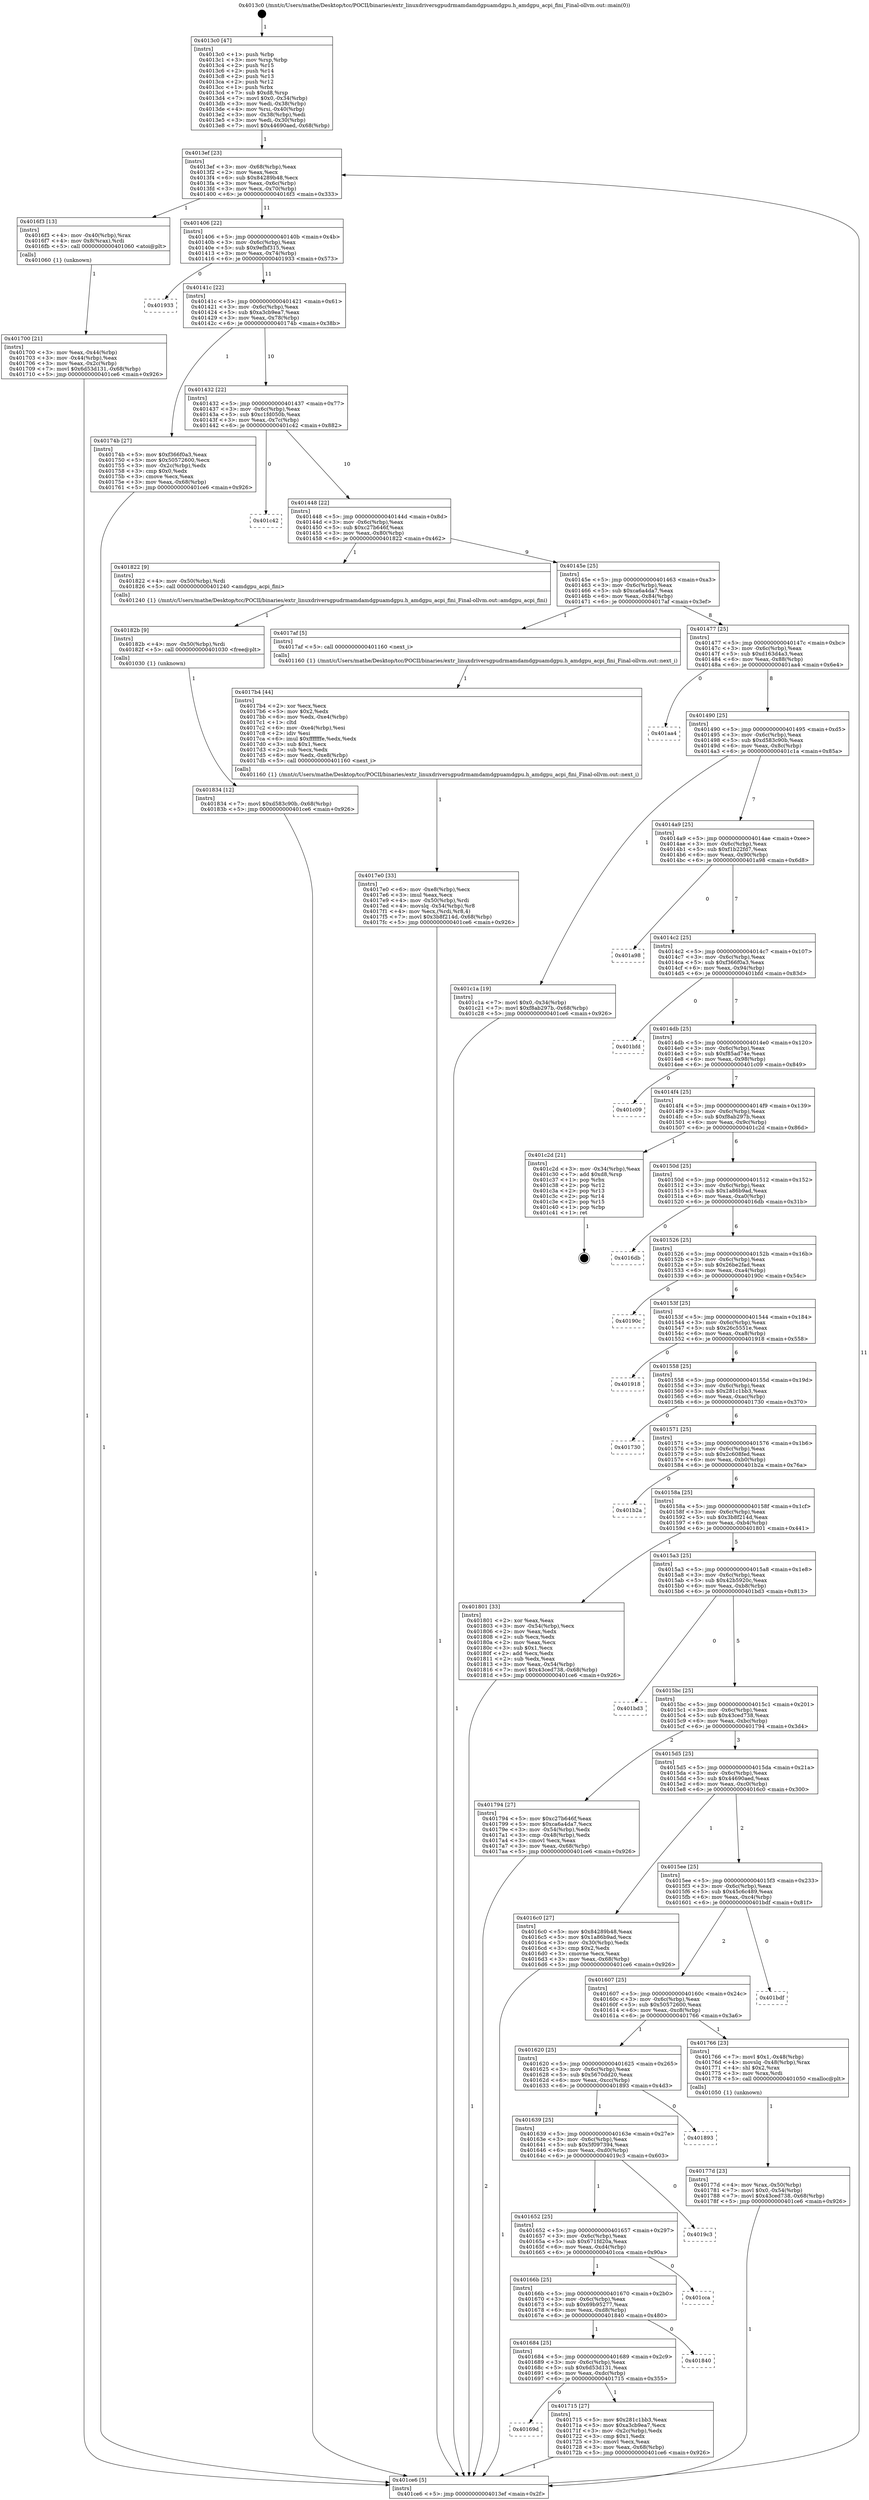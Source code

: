 digraph "0x4013c0" {
  label = "0x4013c0 (/mnt/c/Users/mathe/Desktop/tcc/POCII/binaries/extr_linuxdriversgpudrmamdamdgpuamdgpu.h_amdgpu_acpi_fini_Final-ollvm.out::main(0))"
  labelloc = "t"
  node[shape=record]

  Entry [label="",width=0.3,height=0.3,shape=circle,fillcolor=black,style=filled]
  "0x4013ef" [label="{
     0x4013ef [23]\l
     | [instrs]\l
     &nbsp;&nbsp;0x4013ef \<+3\>: mov -0x68(%rbp),%eax\l
     &nbsp;&nbsp;0x4013f2 \<+2\>: mov %eax,%ecx\l
     &nbsp;&nbsp;0x4013f4 \<+6\>: sub $0x84289b48,%ecx\l
     &nbsp;&nbsp;0x4013fa \<+3\>: mov %eax,-0x6c(%rbp)\l
     &nbsp;&nbsp;0x4013fd \<+3\>: mov %ecx,-0x70(%rbp)\l
     &nbsp;&nbsp;0x401400 \<+6\>: je 00000000004016f3 \<main+0x333\>\l
  }"]
  "0x4016f3" [label="{
     0x4016f3 [13]\l
     | [instrs]\l
     &nbsp;&nbsp;0x4016f3 \<+4\>: mov -0x40(%rbp),%rax\l
     &nbsp;&nbsp;0x4016f7 \<+4\>: mov 0x8(%rax),%rdi\l
     &nbsp;&nbsp;0x4016fb \<+5\>: call 0000000000401060 \<atoi@plt\>\l
     | [calls]\l
     &nbsp;&nbsp;0x401060 \{1\} (unknown)\l
  }"]
  "0x401406" [label="{
     0x401406 [22]\l
     | [instrs]\l
     &nbsp;&nbsp;0x401406 \<+5\>: jmp 000000000040140b \<main+0x4b\>\l
     &nbsp;&nbsp;0x40140b \<+3\>: mov -0x6c(%rbp),%eax\l
     &nbsp;&nbsp;0x40140e \<+5\>: sub $0x9efbf315,%eax\l
     &nbsp;&nbsp;0x401413 \<+3\>: mov %eax,-0x74(%rbp)\l
     &nbsp;&nbsp;0x401416 \<+6\>: je 0000000000401933 \<main+0x573\>\l
  }"]
  Exit [label="",width=0.3,height=0.3,shape=circle,fillcolor=black,style=filled,peripheries=2]
  "0x401933" [label="{
     0x401933\l
  }", style=dashed]
  "0x40141c" [label="{
     0x40141c [22]\l
     | [instrs]\l
     &nbsp;&nbsp;0x40141c \<+5\>: jmp 0000000000401421 \<main+0x61\>\l
     &nbsp;&nbsp;0x401421 \<+3\>: mov -0x6c(%rbp),%eax\l
     &nbsp;&nbsp;0x401424 \<+5\>: sub $0xa3cb9ea7,%eax\l
     &nbsp;&nbsp;0x401429 \<+3\>: mov %eax,-0x78(%rbp)\l
     &nbsp;&nbsp;0x40142c \<+6\>: je 000000000040174b \<main+0x38b\>\l
  }"]
  "0x401834" [label="{
     0x401834 [12]\l
     | [instrs]\l
     &nbsp;&nbsp;0x401834 \<+7\>: movl $0xd583c90b,-0x68(%rbp)\l
     &nbsp;&nbsp;0x40183b \<+5\>: jmp 0000000000401ce6 \<main+0x926\>\l
  }"]
  "0x40174b" [label="{
     0x40174b [27]\l
     | [instrs]\l
     &nbsp;&nbsp;0x40174b \<+5\>: mov $0xf366f0a3,%eax\l
     &nbsp;&nbsp;0x401750 \<+5\>: mov $0x50572600,%ecx\l
     &nbsp;&nbsp;0x401755 \<+3\>: mov -0x2c(%rbp),%edx\l
     &nbsp;&nbsp;0x401758 \<+3\>: cmp $0x0,%edx\l
     &nbsp;&nbsp;0x40175b \<+3\>: cmove %ecx,%eax\l
     &nbsp;&nbsp;0x40175e \<+3\>: mov %eax,-0x68(%rbp)\l
     &nbsp;&nbsp;0x401761 \<+5\>: jmp 0000000000401ce6 \<main+0x926\>\l
  }"]
  "0x401432" [label="{
     0x401432 [22]\l
     | [instrs]\l
     &nbsp;&nbsp;0x401432 \<+5\>: jmp 0000000000401437 \<main+0x77\>\l
     &nbsp;&nbsp;0x401437 \<+3\>: mov -0x6c(%rbp),%eax\l
     &nbsp;&nbsp;0x40143a \<+5\>: sub $0xc1fd050b,%eax\l
     &nbsp;&nbsp;0x40143f \<+3\>: mov %eax,-0x7c(%rbp)\l
     &nbsp;&nbsp;0x401442 \<+6\>: je 0000000000401c42 \<main+0x882\>\l
  }"]
  "0x40182b" [label="{
     0x40182b [9]\l
     | [instrs]\l
     &nbsp;&nbsp;0x40182b \<+4\>: mov -0x50(%rbp),%rdi\l
     &nbsp;&nbsp;0x40182f \<+5\>: call 0000000000401030 \<free@plt\>\l
     | [calls]\l
     &nbsp;&nbsp;0x401030 \{1\} (unknown)\l
  }"]
  "0x401c42" [label="{
     0x401c42\l
  }", style=dashed]
  "0x401448" [label="{
     0x401448 [22]\l
     | [instrs]\l
     &nbsp;&nbsp;0x401448 \<+5\>: jmp 000000000040144d \<main+0x8d\>\l
     &nbsp;&nbsp;0x40144d \<+3\>: mov -0x6c(%rbp),%eax\l
     &nbsp;&nbsp;0x401450 \<+5\>: sub $0xc27b646f,%eax\l
     &nbsp;&nbsp;0x401455 \<+3\>: mov %eax,-0x80(%rbp)\l
     &nbsp;&nbsp;0x401458 \<+6\>: je 0000000000401822 \<main+0x462\>\l
  }"]
  "0x4017e0" [label="{
     0x4017e0 [33]\l
     | [instrs]\l
     &nbsp;&nbsp;0x4017e0 \<+6\>: mov -0xe8(%rbp),%ecx\l
     &nbsp;&nbsp;0x4017e6 \<+3\>: imul %eax,%ecx\l
     &nbsp;&nbsp;0x4017e9 \<+4\>: mov -0x50(%rbp),%rdi\l
     &nbsp;&nbsp;0x4017ed \<+4\>: movslq -0x54(%rbp),%r8\l
     &nbsp;&nbsp;0x4017f1 \<+4\>: mov %ecx,(%rdi,%r8,4)\l
     &nbsp;&nbsp;0x4017f5 \<+7\>: movl $0x3b8f214d,-0x68(%rbp)\l
     &nbsp;&nbsp;0x4017fc \<+5\>: jmp 0000000000401ce6 \<main+0x926\>\l
  }"]
  "0x401822" [label="{
     0x401822 [9]\l
     | [instrs]\l
     &nbsp;&nbsp;0x401822 \<+4\>: mov -0x50(%rbp),%rdi\l
     &nbsp;&nbsp;0x401826 \<+5\>: call 0000000000401240 \<amdgpu_acpi_fini\>\l
     | [calls]\l
     &nbsp;&nbsp;0x401240 \{1\} (/mnt/c/Users/mathe/Desktop/tcc/POCII/binaries/extr_linuxdriversgpudrmamdamdgpuamdgpu.h_amdgpu_acpi_fini_Final-ollvm.out::amdgpu_acpi_fini)\l
  }"]
  "0x40145e" [label="{
     0x40145e [25]\l
     | [instrs]\l
     &nbsp;&nbsp;0x40145e \<+5\>: jmp 0000000000401463 \<main+0xa3\>\l
     &nbsp;&nbsp;0x401463 \<+3\>: mov -0x6c(%rbp),%eax\l
     &nbsp;&nbsp;0x401466 \<+5\>: sub $0xca6a4da7,%eax\l
     &nbsp;&nbsp;0x40146b \<+6\>: mov %eax,-0x84(%rbp)\l
     &nbsp;&nbsp;0x401471 \<+6\>: je 00000000004017af \<main+0x3ef\>\l
  }"]
  "0x4017b4" [label="{
     0x4017b4 [44]\l
     | [instrs]\l
     &nbsp;&nbsp;0x4017b4 \<+2\>: xor %ecx,%ecx\l
     &nbsp;&nbsp;0x4017b6 \<+5\>: mov $0x2,%edx\l
     &nbsp;&nbsp;0x4017bb \<+6\>: mov %edx,-0xe4(%rbp)\l
     &nbsp;&nbsp;0x4017c1 \<+1\>: cltd\l
     &nbsp;&nbsp;0x4017c2 \<+6\>: mov -0xe4(%rbp),%esi\l
     &nbsp;&nbsp;0x4017c8 \<+2\>: idiv %esi\l
     &nbsp;&nbsp;0x4017ca \<+6\>: imul $0xfffffffe,%edx,%edx\l
     &nbsp;&nbsp;0x4017d0 \<+3\>: sub $0x1,%ecx\l
     &nbsp;&nbsp;0x4017d3 \<+2\>: sub %ecx,%edx\l
     &nbsp;&nbsp;0x4017d5 \<+6\>: mov %edx,-0xe8(%rbp)\l
     &nbsp;&nbsp;0x4017db \<+5\>: call 0000000000401160 \<next_i\>\l
     | [calls]\l
     &nbsp;&nbsp;0x401160 \{1\} (/mnt/c/Users/mathe/Desktop/tcc/POCII/binaries/extr_linuxdriversgpudrmamdamdgpuamdgpu.h_amdgpu_acpi_fini_Final-ollvm.out::next_i)\l
  }"]
  "0x4017af" [label="{
     0x4017af [5]\l
     | [instrs]\l
     &nbsp;&nbsp;0x4017af \<+5\>: call 0000000000401160 \<next_i\>\l
     | [calls]\l
     &nbsp;&nbsp;0x401160 \{1\} (/mnt/c/Users/mathe/Desktop/tcc/POCII/binaries/extr_linuxdriversgpudrmamdamdgpuamdgpu.h_amdgpu_acpi_fini_Final-ollvm.out::next_i)\l
  }"]
  "0x401477" [label="{
     0x401477 [25]\l
     | [instrs]\l
     &nbsp;&nbsp;0x401477 \<+5\>: jmp 000000000040147c \<main+0xbc\>\l
     &nbsp;&nbsp;0x40147c \<+3\>: mov -0x6c(%rbp),%eax\l
     &nbsp;&nbsp;0x40147f \<+5\>: sub $0xd163d4a3,%eax\l
     &nbsp;&nbsp;0x401484 \<+6\>: mov %eax,-0x88(%rbp)\l
     &nbsp;&nbsp;0x40148a \<+6\>: je 0000000000401aa4 \<main+0x6e4\>\l
  }"]
  "0x40177d" [label="{
     0x40177d [23]\l
     | [instrs]\l
     &nbsp;&nbsp;0x40177d \<+4\>: mov %rax,-0x50(%rbp)\l
     &nbsp;&nbsp;0x401781 \<+7\>: movl $0x0,-0x54(%rbp)\l
     &nbsp;&nbsp;0x401788 \<+7\>: movl $0x43ced738,-0x68(%rbp)\l
     &nbsp;&nbsp;0x40178f \<+5\>: jmp 0000000000401ce6 \<main+0x926\>\l
  }"]
  "0x401aa4" [label="{
     0x401aa4\l
  }", style=dashed]
  "0x401490" [label="{
     0x401490 [25]\l
     | [instrs]\l
     &nbsp;&nbsp;0x401490 \<+5\>: jmp 0000000000401495 \<main+0xd5\>\l
     &nbsp;&nbsp;0x401495 \<+3\>: mov -0x6c(%rbp),%eax\l
     &nbsp;&nbsp;0x401498 \<+5\>: sub $0xd583c90b,%eax\l
     &nbsp;&nbsp;0x40149d \<+6\>: mov %eax,-0x8c(%rbp)\l
     &nbsp;&nbsp;0x4014a3 \<+6\>: je 0000000000401c1a \<main+0x85a\>\l
  }"]
  "0x40169d" [label="{
     0x40169d\l
  }", style=dashed]
  "0x401c1a" [label="{
     0x401c1a [19]\l
     | [instrs]\l
     &nbsp;&nbsp;0x401c1a \<+7\>: movl $0x0,-0x34(%rbp)\l
     &nbsp;&nbsp;0x401c21 \<+7\>: movl $0xf8ab297b,-0x68(%rbp)\l
     &nbsp;&nbsp;0x401c28 \<+5\>: jmp 0000000000401ce6 \<main+0x926\>\l
  }"]
  "0x4014a9" [label="{
     0x4014a9 [25]\l
     | [instrs]\l
     &nbsp;&nbsp;0x4014a9 \<+5\>: jmp 00000000004014ae \<main+0xee\>\l
     &nbsp;&nbsp;0x4014ae \<+3\>: mov -0x6c(%rbp),%eax\l
     &nbsp;&nbsp;0x4014b1 \<+5\>: sub $0xf1b22fd7,%eax\l
     &nbsp;&nbsp;0x4014b6 \<+6\>: mov %eax,-0x90(%rbp)\l
     &nbsp;&nbsp;0x4014bc \<+6\>: je 0000000000401a98 \<main+0x6d8\>\l
  }"]
  "0x401715" [label="{
     0x401715 [27]\l
     | [instrs]\l
     &nbsp;&nbsp;0x401715 \<+5\>: mov $0x281c1bb3,%eax\l
     &nbsp;&nbsp;0x40171a \<+5\>: mov $0xa3cb9ea7,%ecx\l
     &nbsp;&nbsp;0x40171f \<+3\>: mov -0x2c(%rbp),%edx\l
     &nbsp;&nbsp;0x401722 \<+3\>: cmp $0x1,%edx\l
     &nbsp;&nbsp;0x401725 \<+3\>: cmovl %ecx,%eax\l
     &nbsp;&nbsp;0x401728 \<+3\>: mov %eax,-0x68(%rbp)\l
     &nbsp;&nbsp;0x40172b \<+5\>: jmp 0000000000401ce6 \<main+0x926\>\l
  }"]
  "0x401a98" [label="{
     0x401a98\l
  }", style=dashed]
  "0x4014c2" [label="{
     0x4014c2 [25]\l
     | [instrs]\l
     &nbsp;&nbsp;0x4014c2 \<+5\>: jmp 00000000004014c7 \<main+0x107\>\l
     &nbsp;&nbsp;0x4014c7 \<+3\>: mov -0x6c(%rbp),%eax\l
     &nbsp;&nbsp;0x4014ca \<+5\>: sub $0xf366f0a3,%eax\l
     &nbsp;&nbsp;0x4014cf \<+6\>: mov %eax,-0x94(%rbp)\l
     &nbsp;&nbsp;0x4014d5 \<+6\>: je 0000000000401bfd \<main+0x83d\>\l
  }"]
  "0x401684" [label="{
     0x401684 [25]\l
     | [instrs]\l
     &nbsp;&nbsp;0x401684 \<+5\>: jmp 0000000000401689 \<main+0x2c9\>\l
     &nbsp;&nbsp;0x401689 \<+3\>: mov -0x6c(%rbp),%eax\l
     &nbsp;&nbsp;0x40168c \<+5\>: sub $0x6d53d131,%eax\l
     &nbsp;&nbsp;0x401691 \<+6\>: mov %eax,-0xdc(%rbp)\l
     &nbsp;&nbsp;0x401697 \<+6\>: je 0000000000401715 \<main+0x355\>\l
  }"]
  "0x401bfd" [label="{
     0x401bfd\l
  }", style=dashed]
  "0x4014db" [label="{
     0x4014db [25]\l
     | [instrs]\l
     &nbsp;&nbsp;0x4014db \<+5\>: jmp 00000000004014e0 \<main+0x120\>\l
     &nbsp;&nbsp;0x4014e0 \<+3\>: mov -0x6c(%rbp),%eax\l
     &nbsp;&nbsp;0x4014e3 \<+5\>: sub $0xf85ad74e,%eax\l
     &nbsp;&nbsp;0x4014e8 \<+6\>: mov %eax,-0x98(%rbp)\l
     &nbsp;&nbsp;0x4014ee \<+6\>: je 0000000000401c09 \<main+0x849\>\l
  }"]
  "0x401840" [label="{
     0x401840\l
  }", style=dashed]
  "0x401c09" [label="{
     0x401c09\l
  }", style=dashed]
  "0x4014f4" [label="{
     0x4014f4 [25]\l
     | [instrs]\l
     &nbsp;&nbsp;0x4014f4 \<+5\>: jmp 00000000004014f9 \<main+0x139\>\l
     &nbsp;&nbsp;0x4014f9 \<+3\>: mov -0x6c(%rbp),%eax\l
     &nbsp;&nbsp;0x4014fc \<+5\>: sub $0xf8ab297b,%eax\l
     &nbsp;&nbsp;0x401501 \<+6\>: mov %eax,-0x9c(%rbp)\l
     &nbsp;&nbsp;0x401507 \<+6\>: je 0000000000401c2d \<main+0x86d\>\l
  }"]
  "0x40166b" [label="{
     0x40166b [25]\l
     | [instrs]\l
     &nbsp;&nbsp;0x40166b \<+5\>: jmp 0000000000401670 \<main+0x2b0\>\l
     &nbsp;&nbsp;0x401670 \<+3\>: mov -0x6c(%rbp),%eax\l
     &nbsp;&nbsp;0x401673 \<+5\>: sub $0x69b95277,%eax\l
     &nbsp;&nbsp;0x401678 \<+6\>: mov %eax,-0xd8(%rbp)\l
     &nbsp;&nbsp;0x40167e \<+6\>: je 0000000000401840 \<main+0x480\>\l
  }"]
  "0x401c2d" [label="{
     0x401c2d [21]\l
     | [instrs]\l
     &nbsp;&nbsp;0x401c2d \<+3\>: mov -0x34(%rbp),%eax\l
     &nbsp;&nbsp;0x401c30 \<+7\>: add $0xd8,%rsp\l
     &nbsp;&nbsp;0x401c37 \<+1\>: pop %rbx\l
     &nbsp;&nbsp;0x401c38 \<+2\>: pop %r12\l
     &nbsp;&nbsp;0x401c3a \<+2\>: pop %r13\l
     &nbsp;&nbsp;0x401c3c \<+2\>: pop %r14\l
     &nbsp;&nbsp;0x401c3e \<+2\>: pop %r15\l
     &nbsp;&nbsp;0x401c40 \<+1\>: pop %rbp\l
     &nbsp;&nbsp;0x401c41 \<+1\>: ret\l
  }"]
  "0x40150d" [label="{
     0x40150d [25]\l
     | [instrs]\l
     &nbsp;&nbsp;0x40150d \<+5\>: jmp 0000000000401512 \<main+0x152\>\l
     &nbsp;&nbsp;0x401512 \<+3\>: mov -0x6c(%rbp),%eax\l
     &nbsp;&nbsp;0x401515 \<+5\>: sub $0x1a86b9ad,%eax\l
     &nbsp;&nbsp;0x40151a \<+6\>: mov %eax,-0xa0(%rbp)\l
     &nbsp;&nbsp;0x401520 \<+6\>: je 00000000004016db \<main+0x31b\>\l
  }"]
  "0x401cca" [label="{
     0x401cca\l
  }", style=dashed]
  "0x4016db" [label="{
     0x4016db\l
  }", style=dashed]
  "0x401526" [label="{
     0x401526 [25]\l
     | [instrs]\l
     &nbsp;&nbsp;0x401526 \<+5\>: jmp 000000000040152b \<main+0x16b\>\l
     &nbsp;&nbsp;0x40152b \<+3\>: mov -0x6c(%rbp),%eax\l
     &nbsp;&nbsp;0x40152e \<+5\>: sub $0x26be2fad,%eax\l
     &nbsp;&nbsp;0x401533 \<+6\>: mov %eax,-0xa4(%rbp)\l
     &nbsp;&nbsp;0x401539 \<+6\>: je 000000000040190c \<main+0x54c\>\l
  }"]
  "0x401652" [label="{
     0x401652 [25]\l
     | [instrs]\l
     &nbsp;&nbsp;0x401652 \<+5\>: jmp 0000000000401657 \<main+0x297\>\l
     &nbsp;&nbsp;0x401657 \<+3\>: mov -0x6c(%rbp),%eax\l
     &nbsp;&nbsp;0x40165a \<+5\>: sub $0x671fd20a,%eax\l
     &nbsp;&nbsp;0x40165f \<+6\>: mov %eax,-0xd4(%rbp)\l
     &nbsp;&nbsp;0x401665 \<+6\>: je 0000000000401cca \<main+0x90a\>\l
  }"]
  "0x40190c" [label="{
     0x40190c\l
  }", style=dashed]
  "0x40153f" [label="{
     0x40153f [25]\l
     | [instrs]\l
     &nbsp;&nbsp;0x40153f \<+5\>: jmp 0000000000401544 \<main+0x184\>\l
     &nbsp;&nbsp;0x401544 \<+3\>: mov -0x6c(%rbp),%eax\l
     &nbsp;&nbsp;0x401547 \<+5\>: sub $0x26c5551e,%eax\l
     &nbsp;&nbsp;0x40154c \<+6\>: mov %eax,-0xa8(%rbp)\l
     &nbsp;&nbsp;0x401552 \<+6\>: je 0000000000401918 \<main+0x558\>\l
  }"]
  "0x4019c3" [label="{
     0x4019c3\l
  }", style=dashed]
  "0x401918" [label="{
     0x401918\l
  }", style=dashed]
  "0x401558" [label="{
     0x401558 [25]\l
     | [instrs]\l
     &nbsp;&nbsp;0x401558 \<+5\>: jmp 000000000040155d \<main+0x19d\>\l
     &nbsp;&nbsp;0x40155d \<+3\>: mov -0x6c(%rbp),%eax\l
     &nbsp;&nbsp;0x401560 \<+5\>: sub $0x281c1bb3,%eax\l
     &nbsp;&nbsp;0x401565 \<+6\>: mov %eax,-0xac(%rbp)\l
     &nbsp;&nbsp;0x40156b \<+6\>: je 0000000000401730 \<main+0x370\>\l
  }"]
  "0x401639" [label="{
     0x401639 [25]\l
     | [instrs]\l
     &nbsp;&nbsp;0x401639 \<+5\>: jmp 000000000040163e \<main+0x27e\>\l
     &nbsp;&nbsp;0x40163e \<+3\>: mov -0x6c(%rbp),%eax\l
     &nbsp;&nbsp;0x401641 \<+5\>: sub $0x5f097394,%eax\l
     &nbsp;&nbsp;0x401646 \<+6\>: mov %eax,-0xd0(%rbp)\l
     &nbsp;&nbsp;0x40164c \<+6\>: je 00000000004019c3 \<main+0x603\>\l
  }"]
  "0x401730" [label="{
     0x401730\l
  }", style=dashed]
  "0x401571" [label="{
     0x401571 [25]\l
     | [instrs]\l
     &nbsp;&nbsp;0x401571 \<+5\>: jmp 0000000000401576 \<main+0x1b6\>\l
     &nbsp;&nbsp;0x401576 \<+3\>: mov -0x6c(%rbp),%eax\l
     &nbsp;&nbsp;0x401579 \<+5\>: sub $0x2c608fed,%eax\l
     &nbsp;&nbsp;0x40157e \<+6\>: mov %eax,-0xb0(%rbp)\l
     &nbsp;&nbsp;0x401584 \<+6\>: je 0000000000401b2a \<main+0x76a\>\l
  }"]
  "0x401893" [label="{
     0x401893\l
  }", style=dashed]
  "0x401b2a" [label="{
     0x401b2a\l
  }", style=dashed]
  "0x40158a" [label="{
     0x40158a [25]\l
     | [instrs]\l
     &nbsp;&nbsp;0x40158a \<+5\>: jmp 000000000040158f \<main+0x1cf\>\l
     &nbsp;&nbsp;0x40158f \<+3\>: mov -0x6c(%rbp),%eax\l
     &nbsp;&nbsp;0x401592 \<+5\>: sub $0x3b8f214d,%eax\l
     &nbsp;&nbsp;0x401597 \<+6\>: mov %eax,-0xb4(%rbp)\l
     &nbsp;&nbsp;0x40159d \<+6\>: je 0000000000401801 \<main+0x441\>\l
  }"]
  "0x401620" [label="{
     0x401620 [25]\l
     | [instrs]\l
     &nbsp;&nbsp;0x401620 \<+5\>: jmp 0000000000401625 \<main+0x265\>\l
     &nbsp;&nbsp;0x401625 \<+3\>: mov -0x6c(%rbp),%eax\l
     &nbsp;&nbsp;0x401628 \<+5\>: sub $0x5670dd20,%eax\l
     &nbsp;&nbsp;0x40162d \<+6\>: mov %eax,-0xcc(%rbp)\l
     &nbsp;&nbsp;0x401633 \<+6\>: je 0000000000401893 \<main+0x4d3\>\l
  }"]
  "0x401801" [label="{
     0x401801 [33]\l
     | [instrs]\l
     &nbsp;&nbsp;0x401801 \<+2\>: xor %eax,%eax\l
     &nbsp;&nbsp;0x401803 \<+3\>: mov -0x54(%rbp),%ecx\l
     &nbsp;&nbsp;0x401806 \<+2\>: mov %eax,%edx\l
     &nbsp;&nbsp;0x401808 \<+2\>: sub %ecx,%edx\l
     &nbsp;&nbsp;0x40180a \<+2\>: mov %eax,%ecx\l
     &nbsp;&nbsp;0x40180c \<+3\>: sub $0x1,%ecx\l
     &nbsp;&nbsp;0x40180f \<+2\>: add %ecx,%edx\l
     &nbsp;&nbsp;0x401811 \<+2\>: sub %edx,%eax\l
     &nbsp;&nbsp;0x401813 \<+3\>: mov %eax,-0x54(%rbp)\l
     &nbsp;&nbsp;0x401816 \<+7\>: movl $0x43ced738,-0x68(%rbp)\l
     &nbsp;&nbsp;0x40181d \<+5\>: jmp 0000000000401ce6 \<main+0x926\>\l
  }"]
  "0x4015a3" [label="{
     0x4015a3 [25]\l
     | [instrs]\l
     &nbsp;&nbsp;0x4015a3 \<+5\>: jmp 00000000004015a8 \<main+0x1e8\>\l
     &nbsp;&nbsp;0x4015a8 \<+3\>: mov -0x6c(%rbp),%eax\l
     &nbsp;&nbsp;0x4015ab \<+5\>: sub $0x42b5920c,%eax\l
     &nbsp;&nbsp;0x4015b0 \<+6\>: mov %eax,-0xb8(%rbp)\l
     &nbsp;&nbsp;0x4015b6 \<+6\>: je 0000000000401bd3 \<main+0x813\>\l
  }"]
  "0x401766" [label="{
     0x401766 [23]\l
     | [instrs]\l
     &nbsp;&nbsp;0x401766 \<+7\>: movl $0x1,-0x48(%rbp)\l
     &nbsp;&nbsp;0x40176d \<+4\>: movslq -0x48(%rbp),%rax\l
     &nbsp;&nbsp;0x401771 \<+4\>: shl $0x2,%rax\l
     &nbsp;&nbsp;0x401775 \<+3\>: mov %rax,%rdi\l
     &nbsp;&nbsp;0x401778 \<+5\>: call 0000000000401050 \<malloc@plt\>\l
     | [calls]\l
     &nbsp;&nbsp;0x401050 \{1\} (unknown)\l
  }"]
  "0x401bd3" [label="{
     0x401bd3\l
  }", style=dashed]
  "0x4015bc" [label="{
     0x4015bc [25]\l
     | [instrs]\l
     &nbsp;&nbsp;0x4015bc \<+5\>: jmp 00000000004015c1 \<main+0x201\>\l
     &nbsp;&nbsp;0x4015c1 \<+3\>: mov -0x6c(%rbp),%eax\l
     &nbsp;&nbsp;0x4015c4 \<+5\>: sub $0x43ced738,%eax\l
     &nbsp;&nbsp;0x4015c9 \<+6\>: mov %eax,-0xbc(%rbp)\l
     &nbsp;&nbsp;0x4015cf \<+6\>: je 0000000000401794 \<main+0x3d4\>\l
  }"]
  "0x401607" [label="{
     0x401607 [25]\l
     | [instrs]\l
     &nbsp;&nbsp;0x401607 \<+5\>: jmp 000000000040160c \<main+0x24c\>\l
     &nbsp;&nbsp;0x40160c \<+3\>: mov -0x6c(%rbp),%eax\l
     &nbsp;&nbsp;0x40160f \<+5\>: sub $0x50572600,%eax\l
     &nbsp;&nbsp;0x401614 \<+6\>: mov %eax,-0xc8(%rbp)\l
     &nbsp;&nbsp;0x40161a \<+6\>: je 0000000000401766 \<main+0x3a6\>\l
  }"]
  "0x401794" [label="{
     0x401794 [27]\l
     | [instrs]\l
     &nbsp;&nbsp;0x401794 \<+5\>: mov $0xc27b646f,%eax\l
     &nbsp;&nbsp;0x401799 \<+5\>: mov $0xca6a4da7,%ecx\l
     &nbsp;&nbsp;0x40179e \<+3\>: mov -0x54(%rbp),%edx\l
     &nbsp;&nbsp;0x4017a1 \<+3\>: cmp -0x48(%rbp),%edx\l
     &nbsp;&nbsp;0x4017a4 \<+3\>: cmovl %ecx,%eax\l
     &nbsp;&nbsp;0x4017a7 \<+3\>: mov %eax,-0x68(%rbp)\l
     &nbsp;&nbsp;0x4017aa \<+5\>: jmp 0000000000401ce6 \<main+0x926\>\l
  }"]
  "0x4015d5" [label="{
     0x4015d5 [25]\l
     | [instrs]\l
     &nbsp;&nbsp;0x4015d5 \<+5\>: jmp 00000000004015da \<main+0x21a\>\l
     &nbsp;&nbsp;0x4015da \<+3\>: mov -0x6c(%rbp),%eax\l
     &nbsp;&nbsp;0x4015dd \<+5\>: sub $0x44690aed,%eax\l
     &nbsp;&nbsp;0x4015e2 \<+6\>: mov %eax,-0xc0(%rbp)\l
     &nbsp;&nbsp;0x4015e8 \<+6\>: je 00000000004016c0 \<main+0x300\>\l
  }"]
  "0x401bdf" [label="{
     0x401bdf\l
  }", style=dashed]
  "0x4016c0" [label="{
     0x4016c0 [27]\l
     | [instrs]\l
     &nbsp;&nbsp;0x4016c0 \<+5\>: mov $0x84289b48,%eax\l
     &nbsp;&nbsp;0x4016c5 \<+5\>: mov $0x1a86b9ad,%ecx\l
     &nbsp;&nbsp;0x4016ca \<+3\>: mov -0x30(%rbp),%edx\l
     &nbsp;&nbsp;0x4016cd \<+3\>: cmp $0x2,%edx\l
     &nbsp;&nbsp;0x4016d0 \<+3\>: cmovne %ecx,%eax\l
     &nbsp;&nbsp;0x4016d3 \<+3\>: mov %eax,-0x68(%rbp)\l
     &nbsp;&nbsp;0x4016d6 \<+5\>: jmp 0000000000401ce6 \<main+0x926\>\l
  }"]
  "0x4015ee" [label="{
     0x4015ee [25]\l
     | [instrs]\l
     &nbsp;&nbsp;0x4015ee \<+5\>: jmp 00000000004015f3 \<main+0x233\>\l
     &nbsp;&nbsp;0x4015f3 \<+3\>: mov -0x6c(%rbp),%eax\l
     &nbsp;&nbsp;0x4015f6 \<+5\>: sub $0x45c6c489,%eax\l
     &nbsp;&nbsp;0x4015fb \<+6\>: mov %eax,-0xc4(%rbp)\l
     &nbsp;&nbsp;0x401601 \<+6\>: je 0000000000401bdf \<main+0x81f\>\l
  }"]
  "0x401ce6" [label="{
     0x401ce6 [5]\l
     | [instrs]\l
     &nbsp;&nbsp;0x401ce6 \<+5\>: jmp 00000000004013ef \<main+0x2f\>\l
  }"]
  "0x4013c0" [label="{
     0x4013c0 [47]\l
     | [instrs]\l
     &nbsp;&nbsp;0x4013c0 \<+1\>: push %rbp\l
     &nbsp;&nbsp;0x4013c1 \<+3\>: mov %rsp,%rbp\l
     &nbsp;&nbsp;0x4013c4 \<+2\>: push %r15\l
     &nbsp;&nbsp;0x4013c6 \<+2\>: push %r14\l
     &nbsp;&nbsp;0x4013c8 \<+2\>: push %r13\l
     &nbsp;&nbsp;0x4013ca \<+2\>: push %r12\l
     &nbsp;&nbsp;0x4013cc \<+1\>: push %rbx\l
     &nbsp;&nbsp;0x4013cd \<+7\>: sub $0xd8,%rsp\l
     &nbsp;&nbsp;0x4013d4 \<+7\>: movl $0x0,-0x34(%rbp)\l
     &nbsp;&nbsp;0x4013db \<+3\>: mov %edi,-0x38(%rbp)\l
     &nbsp;&nbsp;0x4013de \<+4\>: mov %rsi,-0x40(%rbp)\l
     &nbsp;&nbsp;0x4013e2 \<+3\>: mov -0x38(%rbp),%edi\l
     &nbsp;&nbsp;0x4013e5 \<+3\>: mov %edi,-0x30(%rbp)\l
     &nbsp;&nbsp;0x4013e8 \<+7\>: movl $0x44690aed,-0x68(%rbp)\l
  }"]
  "0x401700" [label="{
     0x401700 [21]\l
     | [instrs]\l
     &nbsp;&nbsp;0x401700 \<+3\>: mov %eax,-0x44(%rbp)\l
     &nbsp;&nbsp;0x401703 \<+3\>: mov -0x44(%rbp),%eax\l
     &nbsp;&nbsp;0x401706 \<+3\>: mov %eax,-0x2c(%rbp)\l
     &nbsp;&nbsp;0x401709 \<+7\>: movl $0x6d53d131,-0x68(%rbp)\l
     &nbsp;&nbsp;0x401710 \<+5\>: jmp 0000000000401ce6 \<main+0x926\>\l
  }"]
  Entry -> "0x4013c0" [label=" 1"]
  "0x4013ef" -> "0x4016f3" [label=" 1"]
  "0x4013ef" -> "0x401406" [label=" 11"]
  "0x401c2d" -> Exit [label=" 1"]
  "0x401406" -> "0x401933" [label=" 0"]
  "0x401406" -> "0x40141c" [label=" 11"]
  "0x401c1a" -> "0x401ce6" [label=" 1"]
  "0x40141c" -> "0x40174b" [label=" 1"]
  "0x40141c" -> "0x401432" [label=" 10"]
  "0x401834" -> "0x401ce6" [label=" 1"]
  "0x401432" -> "0x401c42" [label=" 0"]
  "0x401432" -> "0x401448" [label=" 10"]
  "0x40182b" -> "0x401834" [label=" 1"]
  "0x401448" -> "0x401822" [label=" 1"]
  "0x401448" -> "0x40145e" [label=" 9"]
  "0x401822" -> "0x40182b" [label=" 1"]
  "0x40145e" -> "0x4017af" [label=" 1"]
  "0x40145e" -> "0x401477" [label=" 8"]
  "0x401801" -> "0x401ce6" [label=" 1"]
  "0x401477" -> "0x401aa4" [label=" 0"]
  "0x401477" -> "0x401490" [label=" 8"]
  "0x4017e0" -> "0x401ce6" [label=" 1"]
  "0x401490" -> "0x401c1a" [label=" 1"]
  "0x401490" -> "0x4014a9" [label=" 7"]
  "0x4017b4" -> "0x4017e0" [label=" 1"]
  "0x4014a9" -> "0x401a98" [label=" 0"]
  "0x4014a9" -> "0x4014c2" [label=" 7"]
  "0x4017af" -> "0x4017b4" [label=" 1"]
  "0x4014c2" -> "0x401bfd" [label=" 0"]
  "0x4014c2" -> "0x4014db" [label=" 7"]
  "0x40177d" -> "0x401ce6" [label=" 1"]
  "0x4014db" -> "0x401c09" [label=" 0"]
  "0x4014db" -> "0x4014f4" [label=" 7"]
  "0x401766" -> "0x40177d" [label=" 1"]
  "0x4014f4" -> "0x401c2d" [label=" 1"]
  "0x4014f4" -> "0x40150d" [label=" 6"]
  "0x401715" -> "0x401ce6" [label=" 1"]
  "0x40150d" -> "0x4016db" [label=" 0"]
  "0x40150d" -> "0x401526" [label=" 6"]
  "0x401684" -> "0x40169d" [label=" 0"]
  "0x401526" -> "0x40190c" [label=" 0"]
  "0x401526" -> "0x40153f" [label=" 6"]
  "0x401794" -> "0x401ce6" [label=" 2"]
  "0x40153f" -> "0x401918" [label=" 0"]
  "0x40153f" -> "0x401558" [label=" 6"]
  "0x40166b" -> "0x401684" [label=" 1"]
  "0x401558" -> "0x401730" [label=" 0"]
  "0x401558" -> "0x401571" [label=" 6"]
  "0x40174b" -> "0x401ce6" [label=" 1"]
  "0x401571" -> "0x401b2a" [label=" 0"]
  "0x401571" -> "0x40158a" [label=" 6"]
  "0x401652" -> "0x40166b" [label=" 1"]
  "0x40158a" -> "0x401801" [label=" 1"]
  "0x40158a" -> "0x4015a3" [label=" 5"]
  "0x401684" -> "0x401715" [label=" 1"]
  "0x4015a3" -> "0x401bd3" [label=" 0"]
  "0x4015a3" -> "0x4015bc" [label=" 5"]
  "0x401639" -> "0x401652" [label=" 1"]
  "0x4015bc" -> "0x401794" [label=" 2"]
  "0x4015bc" -> "0x4015d5" [label=" 3"]
  "0x40166b" -> "0x401840" [label=" 0"]
  "0x4015d5" -> "0x4016c0" [label=" 1"]
  "0x4015d5" -> "0x4015ee" [label=" 2"]
  "0x4016c0" -> "0x401ce6" [label=" 1"]
  "0x4013c0" -> "0x4013ef" [label=" 1"]
  "0x401ce6" -> "0x4013ef" [label=" 11"]
  "0x4016f3" -> "0x401700" [label=" 1"]
  "0x401700" -> "0x401ce6" [label=" 1"]
  "0x401620" -> "0x401639" [label=" 1"]
  "0x4015ee" -> "0x401bdf" [label=" 0"]
  "0x4015ee" -> "0x401607" [label=" 2"]
  "0x401639" -> "0x4019c3" [label=" 0"]
  "0x401607" -> "0x401766" [label=" 1"]
  "0x401607" -> "0x401620" [label=" 1"]
  "0x401652" -> "0x401cca" [label=" 0"]
  "0x401620" -> "0x401893" [label=" 0"]
}
